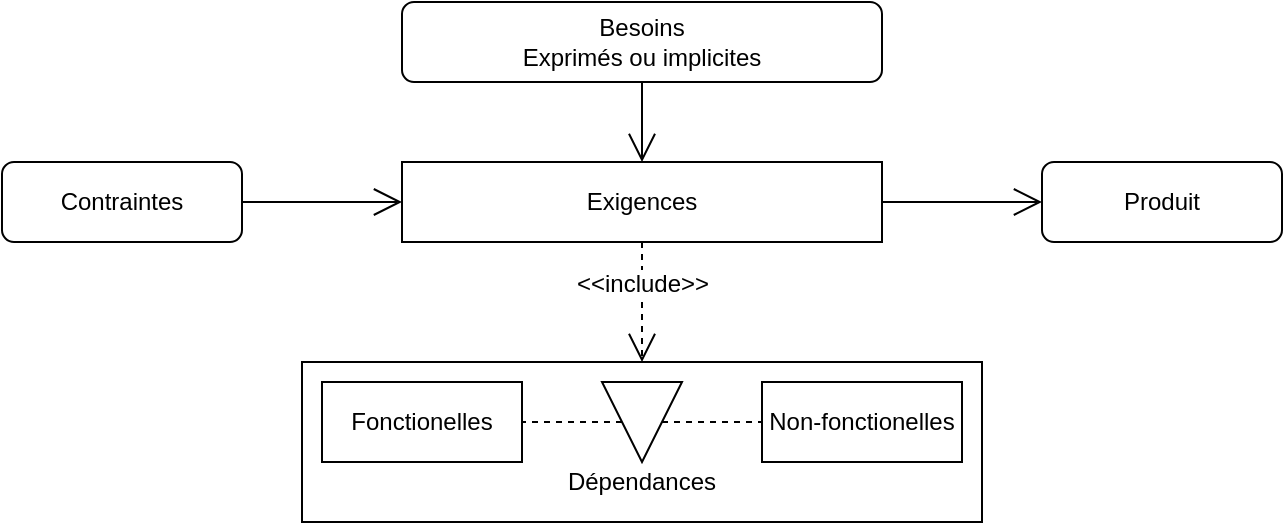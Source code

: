 <mxfile version="20.8.16" type="device"><diagram name="Page-1" id="tZKVgDCbwfFPve0g3XX9"><mxGraphModel dx="766" dy="496" grid="1" gridSize="10" guides="1" tooltips="1" connect="1" arrows="1" fold="1" page="1" pageScale="1" pageWidth="827" pageHeight="1169" math="0" shadow="0"><root><mxCell id="0"/><mxCell id="1" parent="0"/><mxCell id="A_iTqAAVwe3_Qxvij3yP-18" value="" style="rounded=0;whiteSpace=wrap;html=1;fontSize=12;fillColor=none;" vertex="1" parent="1"><mxGeometry x="230" y="380" width="340" height="80" as="geometry"/></mxCell><mxCell id="A_iTqAAVwe3_Qxvij3yP-20" style="edgeStyle=orthogonalEdgeStyle;rounded=0;orthogonalLoop=1;jettySize=auto;html=1;labelBackgroundColor=default;fontSize=12;endArrow=open;endFill=0;endSize=12;startSize=12;" edge="1" parent="1" source="A_iTqAAVwe3_Qxvij3yP-3" target="A_iTqAAVwe3_Qxvij3yP-6"><mxGeometry relative="1" as="geometry"/></mxCell><mxCell id="A_iTqAAVwe3_Qxvij3yP-3" value="&lt;font style=&quot;font-size: 12px;&quot;&gt;Besoins&lt;br&gt;&lt;font style=&quot;font-size: 12px;&quot;&gt;Exprimés ou implicites&lt;/font&gt;&lt;/font&gt;" style="rounded=1;whiteSpace=wrap;html=1;fillColor=none;" vertex="1" parent="1"><mxGeometry x="280" y="200" width="240" height="40" as="geometry"/></mxCell><mxCell id="A_iTqAAVwe3_Qxvij3yP-5" value="Contraintes" style="rounded=1;whiteSpace=wrap;html=1;fillColor=none;" vertex="1" parent="1"><mxGeometry x="80" y="280" width="120" height="40" as="geometry"/></mxCell><mxCell id="A_iTqAAVwe3_Qxvij3yP-6" value="Exigences" style="rounded=0;whiteSpace=wrap;html=1;fontSize=12;fillColor=none;" vertex="1" parent="1"><mxGeometry x="280" y="280" width="240" height="40" as="geometry"/></mxCell><mxCell id="A_iTqAAVwe3_Qxvij3yP-7" value="Produit" style="rounded=1;whiteSpace=wrap;html=1;fillColor=none;" vertex="1" parent="1"><mxGeometry x="600" y="280" width="120" height="40" as="geometry"/></mxCell><mxCell id="A_iTqAAVwe3_Qxvij3yP-9" value="Fonctionelles" style="rounded=0;whiteSpace=wrap;html=1;fontSize=12;fillColor=none;" vertex="1" parent="1"><mxGeometry x="240" y="390" width="100" height="40" as="geometry"/></mxCell><mxCell id="A_iTqAAVwe3_Qxvij3yP-11" value="Non-fonctionelles" style="rounded=0;whiteSpace=wrap;html=1;fontSize=12;fillColor=none;" vertex="1" parent="1"><mxGeometry x="460" y="390" width="100" height="40" as="geometry"/></mxCell><mxCell id="A_iTqAAVwe3_Qxvij3yP-14" style="edgeStyle=orthogonalEdgeStyle;rounded=0;orthogonalLoop=1;jettySize=auto;html=1;fontSize=12;endArrow=none;endFill=0;exitX=0.5;exitY=1;exitDx=0;exitDy=0;dashed=1;" edge="1" parent="1" source="A_iTqAAVwe3_Qxvij3yP-13" target="A_iTqAAVwe3_Qxvij3yP-9"><mxGeometry relative="1" as="geometry"><Array as="points"><mxPoint x="330" y="410"/></Array></mxGeometry></mxCell><mxCell id="A_iTqAAVwe3_Qxvij3yP-15" style="edgeStyle=orthogonalEdgeStyle;rounded=0;orthogonalLoop=1;jettySize=auto;html=1;exitX=0.5;exitY=0;exitDx=0;exitDy=0;fontSize=12;endArrow=none;endFill=0;dashed=1;" edge="1" parent="1" source="A_iTqAAVwe3_Qxvij3yP-13" target="A_iTqAAVwe3_Qxvij3yP-11"><mxGeometry relative="1" as="geometry"><Array as="points"/></mxGeometry></mxCell><mxCell id="A_iTqAAVwe3_Qxvij3yP-13" value="Dépendances" style="triangle;whiteSpace=wrap;html=1;fontFamily=Helvetica;fontSize=12;fontColor=default;align=center;strokeColor=default;fillColor=none;rotation=90;horizontal=0;spacingTop=60;" vertex="1" parent="1"><mxGeometry x="380" y="390" width="40" height="40" as="geometry"/></mxCell><mxCell id="A_iTqAAVwe3_Qxvij3yP-19" value="&amp;lt;&amp;lt;include&amp;gt;&amp;gt;" style="html=1;verticalAlign=bottom;labelBackgroundColor=default;endArrow=open;endFill=0;dashed=1;rounded=0;fontSize=12;endSize=12;startSize=12;" edge="1" parent="1" source="A_iTqAAVwe3_Qxvij3yP-6" target="A_iTqAAVwe3_Qxvij3yP-18"><mxGeometry width="160" relative="1" as="geometry"><mxPoint x="320" y="380" as="sourcePoint"/><mxPoint x="480" y="380" as="targetPoint"/></mxGeometry></mxCell><mxCell id="A_iTqAAVwe3_Qxvij3yP-21" style="edgeStyle=orthogonalEdgeStyle;rounded=0;orthogonalLoop=1;jettySize=auto;html=1;labelBackgroundColor=default;fontSize=12;endArrow=open;endFill=0;endSize=12;startSize=12;" edge="1" parent="1" source="A_iTqAAVwe3_Qxvij3yP-5" target="A_iTqAAVwe3_Qxvij3yP-6"><mxGeometry relative="1" as="geometry"><mxPoint x="410" y="250" as="sourcePoint"/><mxPoint x="410" y="290" as="targetPoint"/></mxGeometry></mxCell><mxCell id="A_iTqAAVwe3_Qxvij3yP-22" style="edgeStyle=orthogonalEdgeStyle;rounded=0;orthogonalLoop=1;jettySize=auto;html=1;labelBackgroundColor=default;fontSize=12;endArrow=open;endFill=0;endSize=12;startSize=12;" edge="1" parent="1" source="A_iTqAAVwe3_Qxvij3yP-6" target="A_iTqAAVwe3_Qxvij3yP-7"><mxGeometry relative="1" as="geometry"><mxPoint x="210" y="310" as="sourcePoint"/><mxPoint x="290" y="310" as="targetPoint"/></mxGeometry></mxCell></root></mxGraphModel></diagram></mxfile>